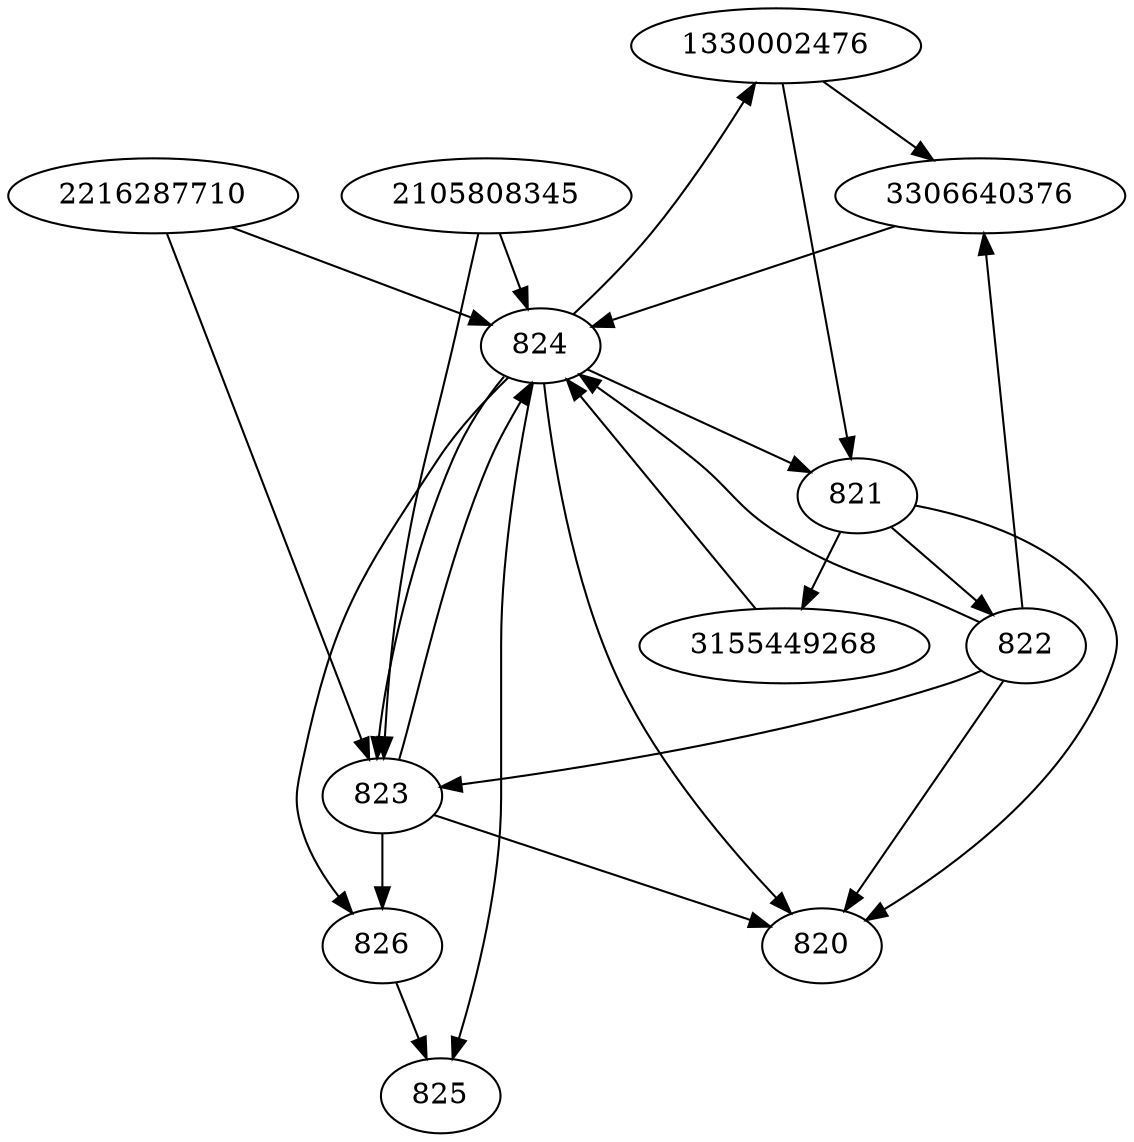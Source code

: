 strict digraph  {
1330002476;
2105808345;
824;
3155449268;
820;
822;
823;
3306640376;
825;
821;
826;
2216287710;
1330002476 -> 821;
1330002476 -> 3306640376;
2105808345 -> 823;
2105808345 -> 824;
824 -> 825;
824 -> 820;
824 -> 823;
824 -> 821;
824 -> 826;
824 -> 1330002476;
3155449268 -> 824;
822 -> 823;
822 -> 824;
822 -> 820;
822 -> 3306640376;
823 -> 826;
823 -> 820;
823 -> 824;
3306640376 -> 824;
821 -> 822;
821 -> 820;
821 -> 3155449268;
826 -> 825;
2216287710 -> 823;
2216287710 -> 824;
}

